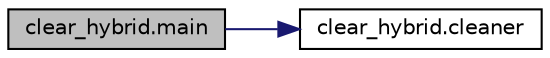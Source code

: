 digraph "clear_hybrid.main"
{
  edge [fontname="Helvetica",fontsize="10",labelfontname="Helvetica",labelfontsize="10"];
  node [fontname="Helvetica",fontsize="10",shape=record];
  rankdir="LR";
  Node3 [label="clear_hybrid.main",height=0.2,width=0.4,color="black", fillcolor="grey75", style="filled", fontcolor="black"];
  Node3 -> Node4 [color="midnightblue",fontsize="10",style="solid",fontname="Helvetica"];
  Node4 [label="clear_hybrid.cleaner",height=0.2,width=0.4,color="black", fillcolor="white", style="filled",URL="$namespaceclear__hybrid.html#ada5d546b10188d7aac3b703aca66ac4d"];
}
